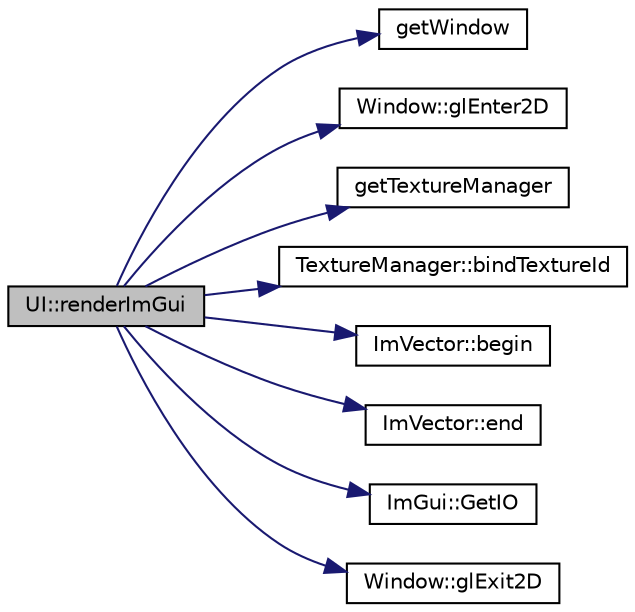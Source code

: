 digraph "UI::renderImGui"
{
 // INTERACTIVE_SVG=YES
  edge [fontname="Helvetica",fontsize="10",labelfontname="Helvetica",labelfontsize="10"];
  node [fontname="Helvetica",fontsize="10",shape=record];
  rankdir="LR";
  Node1 [label="UI::renderImGui",height=0.2,width=0.4,color="black", fillcolor="grey75", style="filled" fontcolor="black"];
  Node1 -> Node2 [color="midnightblue",fontsize="10",style="solid",fontname="Helvetica"];
  Node2 [label="getWindow",height=0.2,width=0.4,color="black", fillcolor="white", style="filled",URL="$_window_8h.html#a569be9f3eab26d2ba994a32b75dc9896"];
  Node1 -> Node3 [color="midnightblue",fontsize="10",style="solid",fontname="Helvetica"];
  Node3 [label="Window::glEnter2D",height=0.2,width=0.4,color="black", fillcolor="white", style="filled",URL="$class_window.html#a21e2c2c52367bcb4c6293e3573c88b9a"];
  Node1 -> Node4 [color="midnightblue",fontsize="10",style="solid",fontname="Helvetica"];
  Node4 [label="getTextureManager",height=0.2,width=0.4,color="black", fillcolor="white", style="filled",URL="$_texture_manager_8h.html#aee30c1bb50e324175753719cc70c7281"];
  Node1 -> Node5 [color="midnightblue",fontsize="10",style="solid",fontname="Helvetica"];
  Node5 [label="TextureManager::bindTextureId",height=0.2,width=0.4,color="black", fillcolor="white", style="filled",URL="$class_texture_manager.html#afdefa5565d45476aa4eac12679ac449b",tooltip="Binds the texture for use in GL. "];
  Node1 -> Node6 [color="midnightblue",fontsize="10",style="solid",fontname="Helvetica"];
  Node6 [label="ImVector::begin",height=0.2,width=0.4,color="black", fillcolor="white", style="filled",URL="$class_im_vector.html#a300a8b559cd87a78063046ef81151bce"];
  Node1 -> Node7 [color="midnightblue",fontsize="10",style="solid",fontname="Helvetica"];
  Node7 [label="ImVector::end",height=0.2,width=0.4,color="black", fillcolor="white", style="filled",URL="$class_im_vector.html#a947fbc3b1d8c1997e51ae6caab440379"];
  Node1 -> Node8 [color="midnightblue",fontsize="10",style="solid",fontname="Helvetica"];
  Node8 [label="ImGui::GetIO",height=0.2,width=0.4,color="black", fillcolor="white", style="filled",URL="$namespace_im_gui.html#a3179e560812f878f3961ce803a5d9302"];
  Node1 -> Node9 [color="midnightblue",fontsize="10",style="solid",fontname="Helvetica"];
  Node9 [label="Window::glExit2D",height=0.2,width=0.4,color="black", fillcolor="white", style="filled",URL="$class_window.html#a6c5982c43fc9d8d36e092965ac8cf940"];
}
